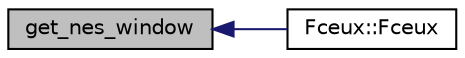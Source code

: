 digraph "get_nes_window"
{
  edge [fontname="Helvetica",fontsize="10",labelfontname="Helvetica",labelfontsize="10"];
  node [fontname="Helvetica",fontsize="10",shape=record];
  rankdir="LR";
  Node10 [label="get_nes_window",height=0.2,width=0.4,color="black", fillcolor="grey75", style="filled", fontcolor="black"];
  Node10 -> Node11 [dir="back",color="midnightblue",fontsize="10",style="solid",fontname="Helvetica"];
  Node11 [label="Fceux::Fceux",height=0.2,width=0.4,color="black", fillcolor="white", style="filled",URL="$class_fceux.html#a20de7edad3352c004d8358ae683663d1"];
}
